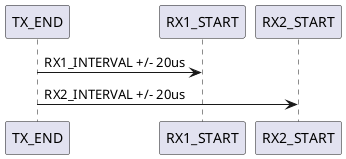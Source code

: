 @startuml

TX_END -> RX1_START: RX1_INTERVAL +/- 20us
TX_END -> RX2_START: RX2_INTERVAL +/- 20us

@enduml

